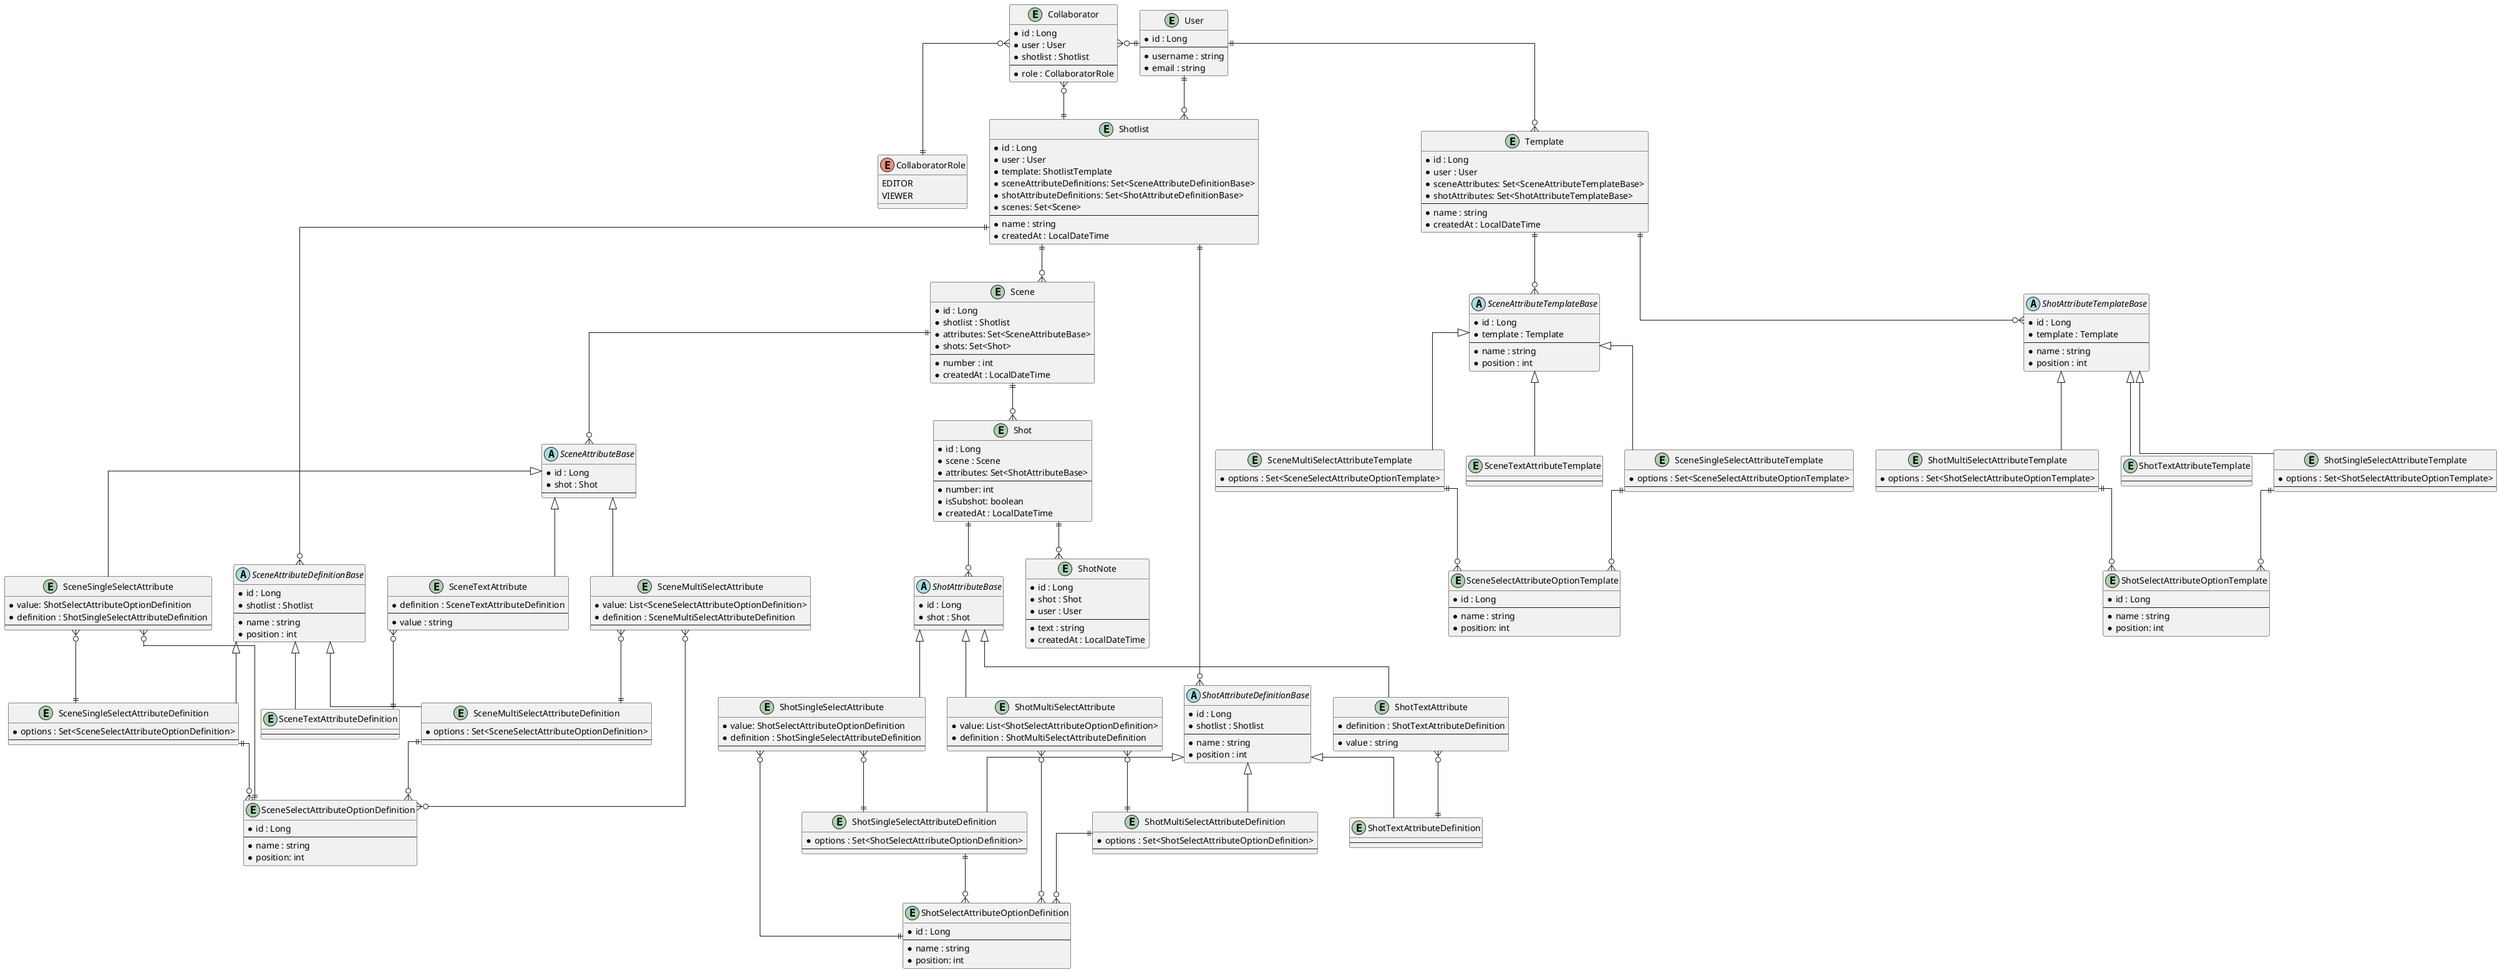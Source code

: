 @startuml
skinparam linetype ortho

entity User {
  * id : Long
  --
  * username : string
  * email : string
}

entity Shotlist {
  * id : Long
  * user : User
  * template: ShotlistTemplate
  * sceneAttributeDefinitions: Set<SceneAttributeDefinitionBase>
  * shotAttributeDefinitions: Set<ShotAttributeDefinitionBase>
  * scenes: Set<Scene>
  --
  * name : string
  * createdAt : LocalDateTime
}

User ||--o{ Shotlist

/'
    TEMPLATE
'/

entity Template {
    * id : Long
    * user : User
    * sceneAttributes: Set<SceneAttributeTemplateBase>
    * shotAttributes: Set<ShotAttributeTemplateBase>
    --
    * name : string
    * createdAt : LocalDateTime
}

User ||--o{ Template

abstract ShotAttributeTemplateBase {
    * id : Long
    * template : Template
    --
    * name : string
    * position : int
}

Template ||--o{ ShotAttributeTemplateBase

entity ShotSingleSelectAttributeTemplate {
    * options : Set<ShotSelectAttributeOptionTemplate>
    --
}

entity ShotMultiSelectAttributeTemplate {
    * options : Set<ShotSelectAttributeOptionTemplate>
    --
}

entity ShotSelectAttributeOptionTemplate {
    * id : Long
    --
    * name : string
    * position: int
}

ShotSingleSelectAttributeTemplate ||--o{ ShotSelectAttributeOptionTemplate
ShotMultiSelectAttributeTemplate ||--o{ ShotSelectAttributeOptionTemplate

entity ShotTextAttributeTemplate {
    --
}

ShotAttributeTemplateBase <|-down- ShotSingleSelectAttributeTemplate
ShotAttributeTemplateBase <|-down- ShotMultiSelectAttributeTemplate
ShotAttributeTemplateBase <|-down- ShotTextAttributeTemplate

abstract SceneAttributeTemplateBase {
    * id : Long
    * template : Template
    --
    * name : string
    * position : int
}

Template ||--o{ SceneAttributeTemplateBase

entity SceneSingleSelectAttributeTemplate {
    * options : Set<SceneSelectAttributeOptionTemplate>
    --
}

entity SceneMultiSelectAttributeTemplate {
    * options : Set<SceneSelectAttributeOptionTemplate>
    --
}

entity SceneSelectAttributeOptionTemplate {
    * id : Long
    --
    * name : string
    * position: int
}

SceneSingleSelectAttributeTemplate ||--o{ SceneSelectAttributeOptionTemplate
SceneMultiSelectAttributeTemplate ||--o{ SceneSelectAttributeOptionTemplate

entity SceneTextAttributeTemplate {
    --
}

SceneAttributeTemplateBase <|-down- SceneSingleSelectAttributeTemplate
SceneAttributeTemplateBase <|-down- SceneMultiSelectAttributeTemplate
SceneAttributeTemplateBase <|-down- SceneTextAttributeTemplate


/'
    SCENE ATTRIBUTE DEFINITIONS
'/

abstract SceneAttributeDefinitionBase {
    * id : Long
    * shotlist : Shotlist
    --
    * name : string
    * position : int
}

Shotlist ||--o{ SceneAttributeDefinitionBase

entity SceneSingleSelectAttributeDefinition {
    * options : Set<SceneSelectAttributeOptionDefinition>
    --
}

entity SceneMultiSelectAttributeDefinition {
    * options : Set<SceneSelectAttributeOptionDefinition>
    --
}

entity SceneSelectAttributeOptionDefinition {
    * id : Long
    --
    * name : string
    * position: int
}

SceneSingleSelectAttributeDefinition ||--o{ SceneSelectAttributeOptionDefinition
SceneMultiSelectAttributeDefinition ||--o{ SceneSelectAttributeOptionDefinition

entity SceneTextAttributeDefinition {
    --
}

SceneAttributeDefinitionBase <|-down- SceneSingleSelectAttributeDefinition
SceneAttributeDefinitionBase <|-down- SceneMultiSelectAttributeDefinition
SceneAttributeDefinitionBase <|-down- SceneTextAttributeDefinition

/'
    SCENES
'/

entity Scene {
    * id : Long
    * shotlist : Shotlist
    * attributes: Set<SceneAttributeBase>
    * shots: Set<Shot>
    --
    * number : int
    * createdAt : LocalDateTime
}

Shotlist ||--o{ Scene

abstract SceneAttributeBase {
    * id : Long
    * shot : Shot
    --
}

Scene ||--o{ SceneAttributeBase

entity SceneSingleSelectAttribute {
    * value: ShotSelectAttributeOptionDefinition
    * definition : ShotSingleSelectAttributeDefinition
    --
}

SceneSingleSelectAttribute }o--|| SceneSelectAttributeOptionDefinition
SceneSingleSelectAttribute }o--|| SceneSingleSelectAttributeDefinition

entity SceneMultiSelectAttribute {
    * value: List<SceneSelectAttributeOptionDefinition>
    * definition : SceneMultiSelectAttributeDefinition
    --
}

SceneMultiSelectAttribute }o--o{ SceneSelectAttributeOptionDefinition
SceneMultiSelectAttribute }o--|| SceneMultiSelectAttributeDefinition

entity SceneTextAttribute {
    * definition : SceneTextAttributeDefinition
    --
    * value : string
}

SceneTextAttribute }o--|| SceneTextAttributeDefinition

SceneAttributeBase <|-down- SceneSingleSelectAttribute
SceneAttributeBase <|-down- SceneMultiSelectAttribute
SceneAttributeBase <|-down- SceneTextAttribute

/'
    SHOT ATTRIBUTES DEFINITIONS
'/

abstract ShotAttributeDefinitionBase {
    * id : Long
    * shotlist : Shotlist
    --
    * name : string
    * position : int
}

Shotlist ||--o{ ShotAttributeDefinitionBase

entity ShotSingleSelectAttributeDefinition {
    * options : Set<ShotSelectAttributeOptionDefinition>
    --
}

entity ShotMultiSelectAttributeDefinition {
    * options : Set<ShotSelectAttributeOptionDefinition>
    --
}

entity ShotSelectAttributeOptionDefinition {
    * id : Long
    --
    * name : string
    * position: int
}

ShotSingleSelectAttributeDefinition ||--o{ ShotSelectAttributeOptionDefinition
ShotMultiSelectAttributeDefinition ||--o{ ShotSelectAttributeOptionDefinition

entity ShotTextAttributeDefinition {
    --
}

ShotAttributeDefinitionBase <|-down- ShotSingleSelectAttributeDefinition
ShotAttributeDefinitionBase <|-down- ShotMultiSelectAttributeDefinition
ShotAttributeDefinitionBase <|-down- ShotTextAttributeDefinition

/'
    SHOTS
'/

entity Shot {
    * id : Long
    * scene : Scene
    * attributes: Set<ShotAttributeBase>
    --
    * number: int
    * isSubshot: boolean
    * createdAt : LocalDateTime
}

Scene ||--o{ Shot

abstract ShotAttributeBase {
    * id : Long
    * shot : Shot
    --
}

Shot ||--o{ ShotAttributeBase

entity ShotSingleSelectAttribute {
    * value: ShotSelectAttributeOptionDefinition
    * definition : ShotSingleSelectAttributeDefinition
    --
}

ShotSingleSelectAttribute }o--|| ShotSelectAttributeOptionDefinition
ShotSingleSelectAttribute }o--|| ShotSingleSelectAttributeDefinition

entity ShotMultiSelectAttribute {
    * value: List<ShotSelectAttributeOptionDefinition>
    * definition : ShotMultiSelectAttributeDefinition
    --
}

ShotMultiSelectAttribute }o--o{ ShotSelectAttributeOptionDefinition
ShotMultiSelectAttribute }o--|| ShotMultiSelectAttributeDefinition

entity ShotTextAttribute {
    * definition : ShotTextAttributeDefinition
    --
    * value : string
}

ShotTextAttribute }o--|| ShotTextAttributeDefinition

ShotAttributeBase <|-down- ShotSingleSelectAttribute
ShotAttributeBase <|-down- ShotMultiSelectAttribute
ShotAttributeBase <|-down- ShotTextAttribute

/'
    NOTES
'/

entity ShotNote {
    * id : Long
    * shot : Shot
    * user : User
    --
    * text : string
    * createdAt : LocalDateTime
}

Shot ||--o{ ShotNote

/'
    SHARED USERS
'/

entity Collaborator {
    * id : Long
    * user : User
    * shotlist : Shotlist
    --
    * role : CollaboratorRole
}

enum CollaboratorRole {
  EDITOR
  VIEWER
}

Collaborator }o--|| CollaboratorRole
Collaborator }o--|| Shotlist
Collaborator }o-right-|| User

@enduml